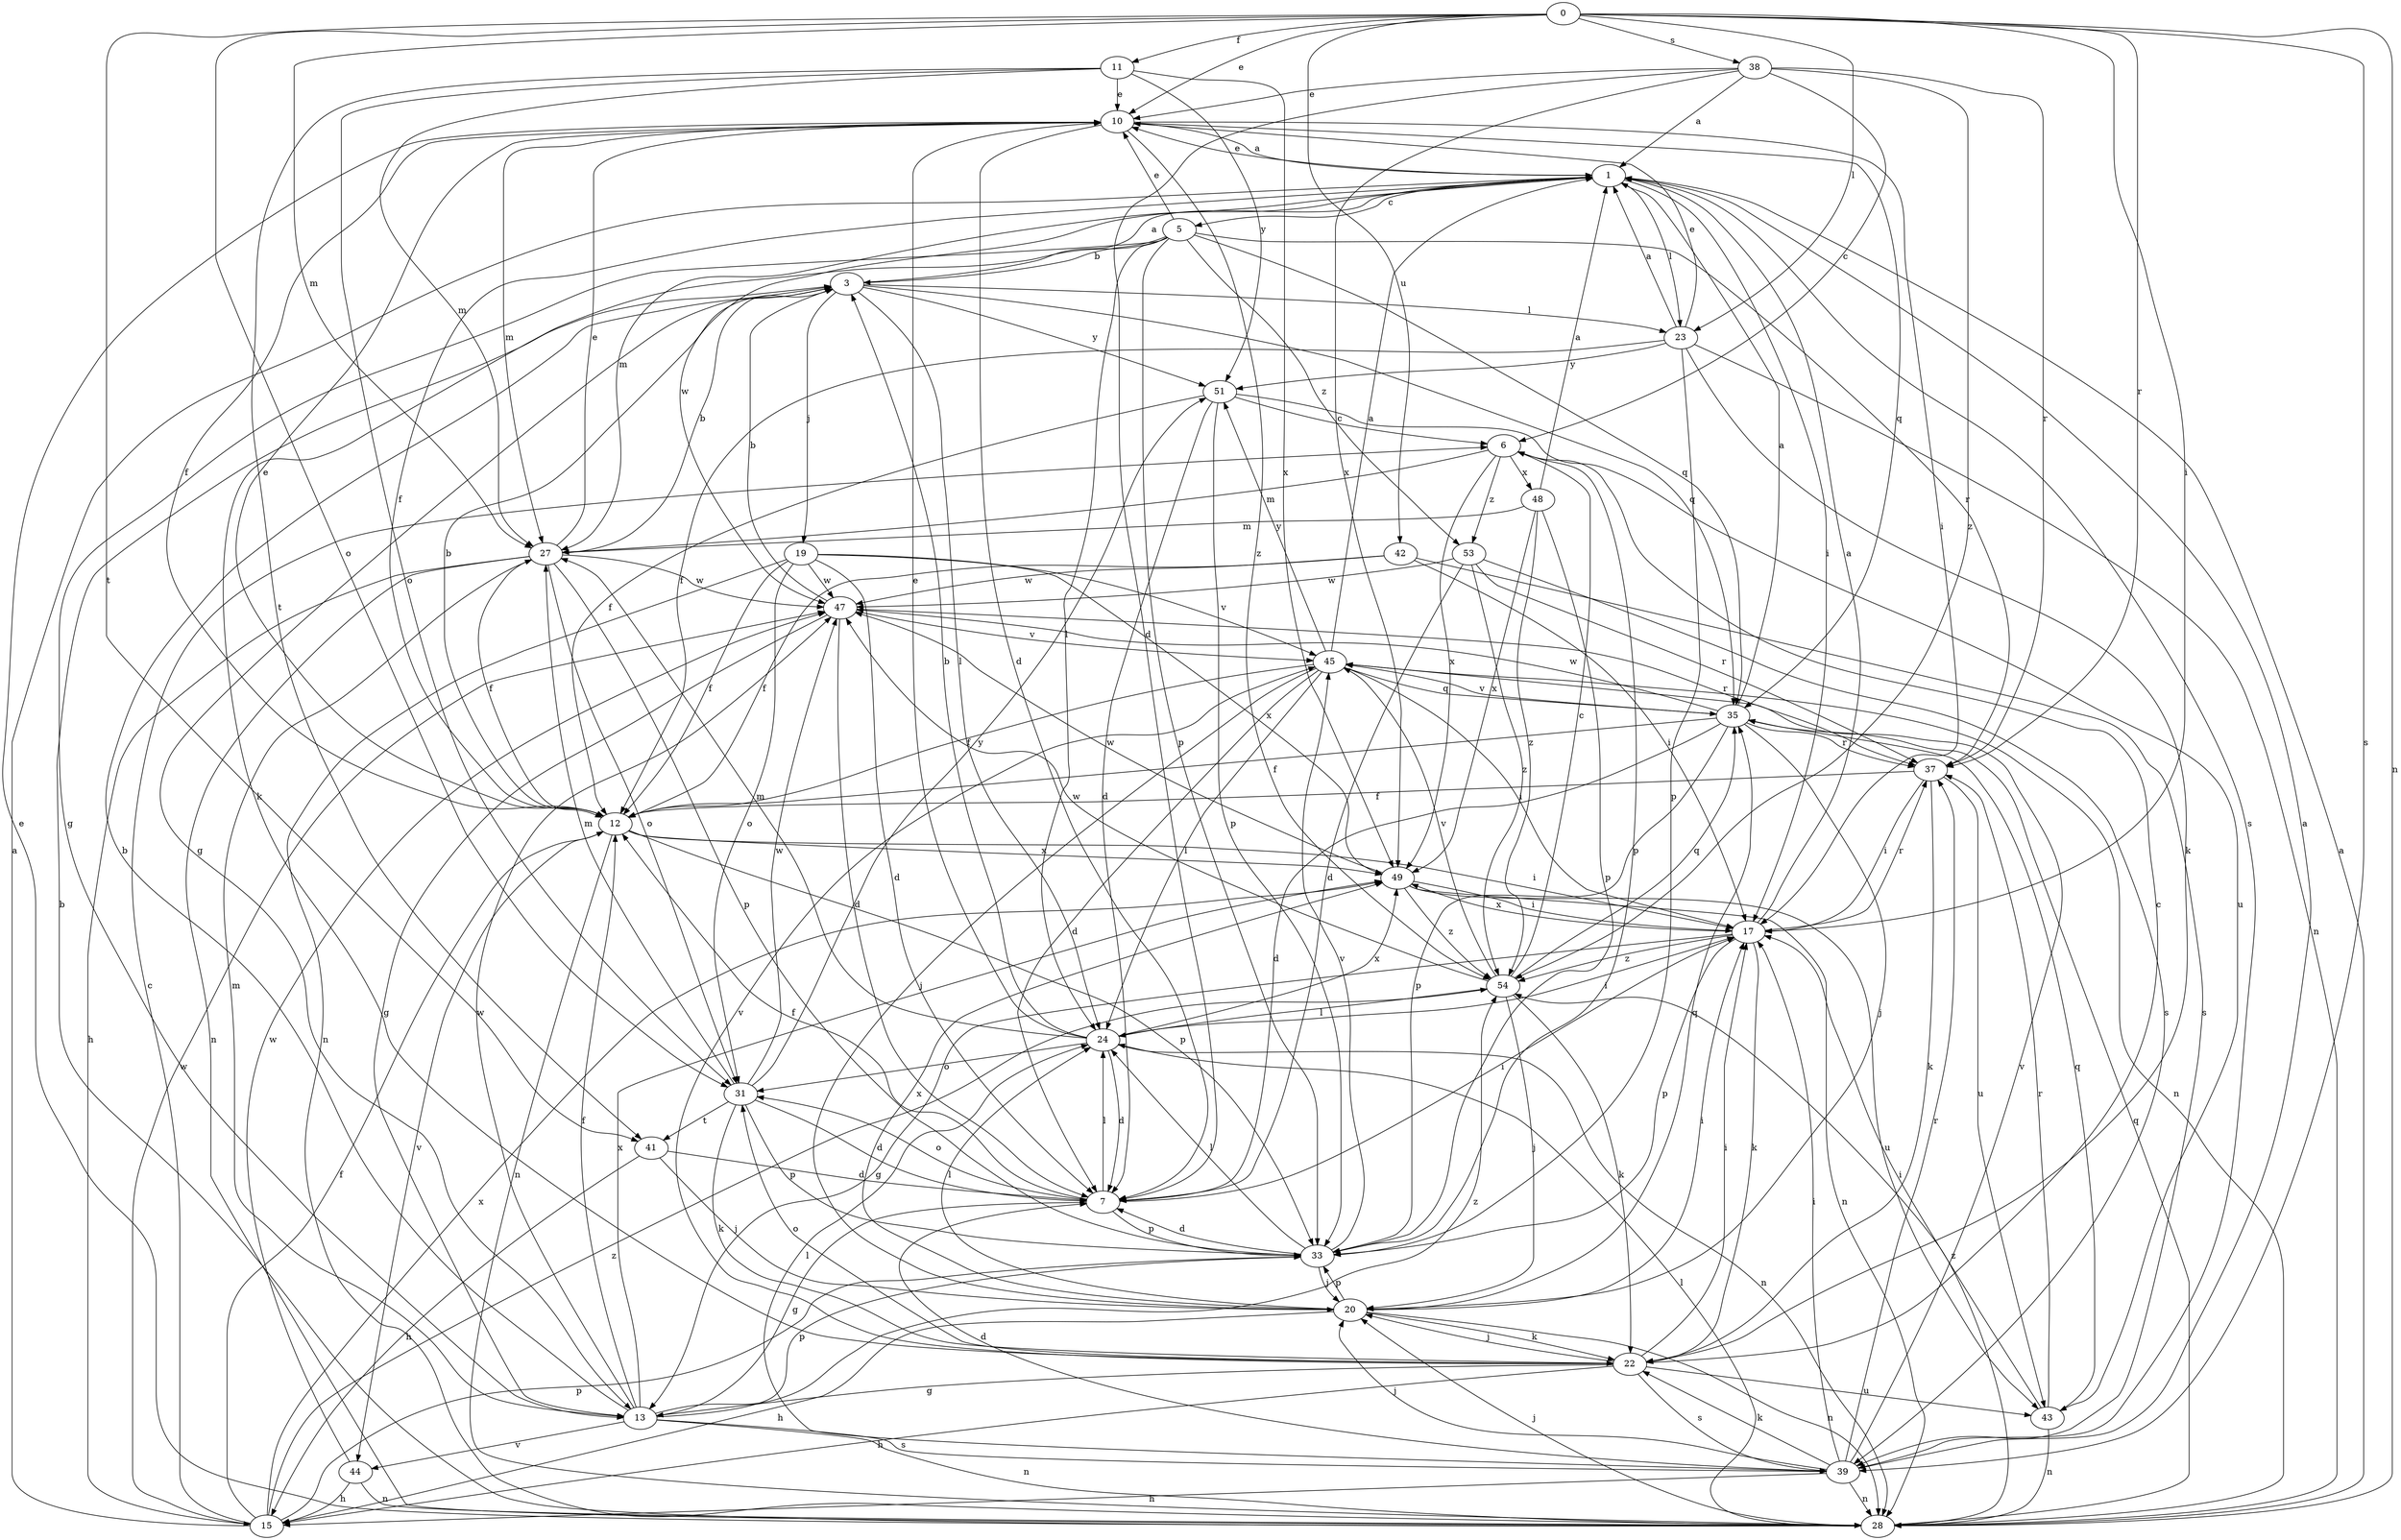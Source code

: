 strict digraph  {
0;
1;
3;
5;
6;
7;
10;
11;
12;
13;
15;
17;
19;
20;
22;
23;
24;
27;
28;
31;
33;
35;
37;
38;
39;
41;
42;
43;
44;
45;
47;
48;
49;
51;
53;
54;
0 -> 10  [label=e];
0 -> 11  [label=f];
0 -> 17  [label=i];
0 -> 23  [label=l];
0 -> 27  [label=m];
0 -> 28  [label=n];
0 -> 31  [label=o];
0 -> 37  [label=r];
0 -> 38  [label=s];
0 -> 39  [label=s];
0 -> 41  [label=t];
0 -> 42  [label=u];
1 -> 5  [label=c];
1 -> 10  [label=e];
1 -> 12  [label=f];
1 -> 17  [label=i];
1 -> 23  [label=l];
1 -> 27  [label=m];
1 -> 39  [label=s];
1 -> 47  [label=w];
3 -> 1  [label=a];
3 -> 13  [label=g];
3 -> 19  [label=j];
3 -> 23  [label=l];
3 -> 24  [label=l];
3 -> 35  [label=q];
3 -> 51  [label=y];
5 -> 3  [label=b];
5 -> 10  [label=e];
5 -> 13  [label=g];
5 -> 22  [label=k];
5 -> 24  [label=l];
5 -> 33  [label=p];
5 -> 35  [label=q];
5 -> 37  [label=r];
5 -> 53  [label=z];
6 -> 27  [label=m];
6 -> 33  [label=p];
6 -> 48  [label=x];
6 -> 49  [label=x];
6 -> 53  [label=z];
7 -> 12  [label=f];
7 -> 13  [label=g];
7 -> 17  [label=i];
7 -> 24  [label=l];
7 -> 31  [label=o];
7 -> 33  [label=p];
10 -> 1  [label=a];
10 -> 7  [label=d];
10 -> 12  [label=f];
10 -> 17  [label=i];
10 -> 27  [label=m];
10 -> 35  [label=q];
10 -> 54  [label=z];
11 -> 10  [label=e];
11 -> 27  [label=m];
11 -> 31  [label=o];
11 -> 41  [label=t];
11 -> 49  [label=x];
11 -> 51  [label=y];
12 -> 3  [label=b];
12 -> 10  [label=e];
12 -> 17  [label=i];
12 -> 28  [label=n];
12 -> 33  [label=p];
12 -> 44  [label=v];
12 -> 49  [label=x];
13 -> 3  [label=b];
13 -> 12  [label=f];
13 -> 27  [label=m];
13 -> 28  [label=n];
13 -> 33  [label=p];
13 -> 39  [label=s];
13 -> 44  [label=v];
13 -> 47  [label=w];
13 -> 49  [label=x];
13 -> 54  [label=z];
15 -> 1  [label=a];
15 -> 6  [label=c];
15 -> 12  [label=f];
15 -> 33  [label=p];
15 -> 47  [label=w];
15 -> 49  [label=x];
15 -> 54  [label=z];
17 -> 1  [label=a];
17 -> 13  [label=g];
17 -> 22  [label=k];
17 -> 33  [label=p];
17 -> 37  [label=r];
17 -> 49  [label=x];
17 -> 54  [label=z];
19 -> 7  [label=d];
19 -> 12  [label=f];
19 -> 28  [label=n];
19 -> 31  [label=o];
19 -> 45  [label=v];
19 -> 47  [label=w];
19 -> 49  [label=x];
20 -> 15  [label=h];
20 -> 17  [label=i];
20 -> 22  [label=k];
20 -> 24  [label=l];
20 -> 28  [label=n];
20 -> 33  [label=p];
20 -> 35  [label=q];
20 -> 49  [label=x];
22 -> 6  [label=c];
22 -> 13  [label=g];
22 -> 15  [label=h];
22 -> 17  [label=i];
22 -> 20  [label=j];
22 -> 31  [label=o];
22 -> 39  [label=s];
22 -> 43  [label=u];
22 -> 45  [label=v];
23 -> 1  [label=a];
23 -> 10  [label=e];
23 -> 12  [label=f];
23 -> 22  [label=k];
23 -> 28  [label=n];
23 -> 33  [label=p];
23 -> 51  [label=y];
24 -> 3  [label=b];
24 -> 7  [label=d];
24 -> 10  [label=e];
24 -> 17  [label=i];
24 -> 27  [label=m];
24 -> 28  [label=n];
24 -> 31  [label=o];
24 -> 49  [label=x];
27 -> 3  [label=b];
27 -> 10  [label=e];
27 -> 12  [label=f];
27 -> 15  [label=h];
27 -> 28  [label=n];
27 -> 31  [label=o];
27 -> 33  [label=p];
27 -> 47  [label=w];
28 -> 1  [label=a];
28 -> 3  [label=b];
28 -> 10  [label=e];
28 -> 20  [label=j];
28 -> 24  [label=l];
28 -> 35  [label=q];
28 -> 54  [label=z];
31 -> 7  [label=d];
31 -> 22  [label=k];
31 -> 27  [label=m];
31 -> 33  [label=p];
31 -> 41  [label=t];
31 -> 47  [label=w];
31 -> 51  [label=y];
33 -> 7  [label=d];
33 -> 20  [label=j];
33 -> 24  [label=l];
33 -> 45  [label=v];
35 -> 1  [label=a];
35 -> 7  [label=d];
35 -> 12  [label=f];
35 -> 20  [label=j];
35 -> 33  [label=p];
35 -> 37  [label=r];
35 -> 45  [label=v];
35 -> 47  [label=w];
37 -> 12  [label=f];
37 -> 17  [label=i];
37 -> 22  [label=k];
37 -> 43  [label=u];
38 -> 1  [label=a];
38 -> 6  [label=c];
38 -> 7  [label=d];
38 -> 10  [label=e];
38 -> 37  [label=r];
38 -> 49  [label=x];
38 -> 54  [label=z];
39 -> 1  [label=a];
39 -> 7  [label=d];
39 -> 15  [label=h];
39 -> 17  [label=i];
39 -> 20  [label=j];
39 -> 22  [label=k];
39 -> 24  [label=l];
39 -> 28  [label=n];
39 -> 37  [label=r];
39 -> 45  [label=v];
41 -> 7  [label=d];
41 -> 15  [label=h];
41 -> 20  [label=j];
42 -> 12  [label=f];
42 -> 17  [label=i];
42 -> 39  [label=s];
42 -> 47  [label=w];
43 -> 17  [label=i];
43 -> 28  [label=n];
43 -> 35  [label=q];
43 -> 37  [label=r];
44 -> 15  [label=h];
44 -> 28  [label=n];
44 -> 47  [label=w];
45 -> 1  [label=a];
45 -> 7  [label=d];
45 -> 12  [label=f];
45 -> 17  [label=i];
45 -> 20  [label=j];
45 -> 24  [label=l];
45 -> 28  [label=n];
45 -> 35  [label=q];
45 -> 51  [label=y];
47 -> 3  [label=b];
47 -> 7  [label=d];
47 -> 13  [label=g];
47 -> 37  [label=r];
47 -> 45  [label=v];
48 -> 1  [label=a];
48 -> 27  [label=m];
48 -> 33  [label=p];
48 -> 49  [label=x];
48 -> 54  [label=z];
49 -> 17  [label=i];
49 -> 28  [label=n];
49 -> 43  [label=u];
49 -> 47  [label=w];
49 -> 54  [label=z];
51 -> 6  [label=c];
51 -> 7  [label=d];
51 -> 12  [label=f];
51 -> 33  [label=p];
51 -> 43  [label=u];
53 -> 7  [label=d];
53 -> 37  [label=r];
53 -> 39  [label=s];
53 -> 47  [label=w];
53 -> 54  [label=z];
54 -> 6  [label=c];
54 -> 20  [label=j];
54 -> 22  [label=k];
54 -> 24  [label=l];
54 -> 35  [label=q];
54 -> 45  [label=v];
54 -> 47  [label=w];
}
